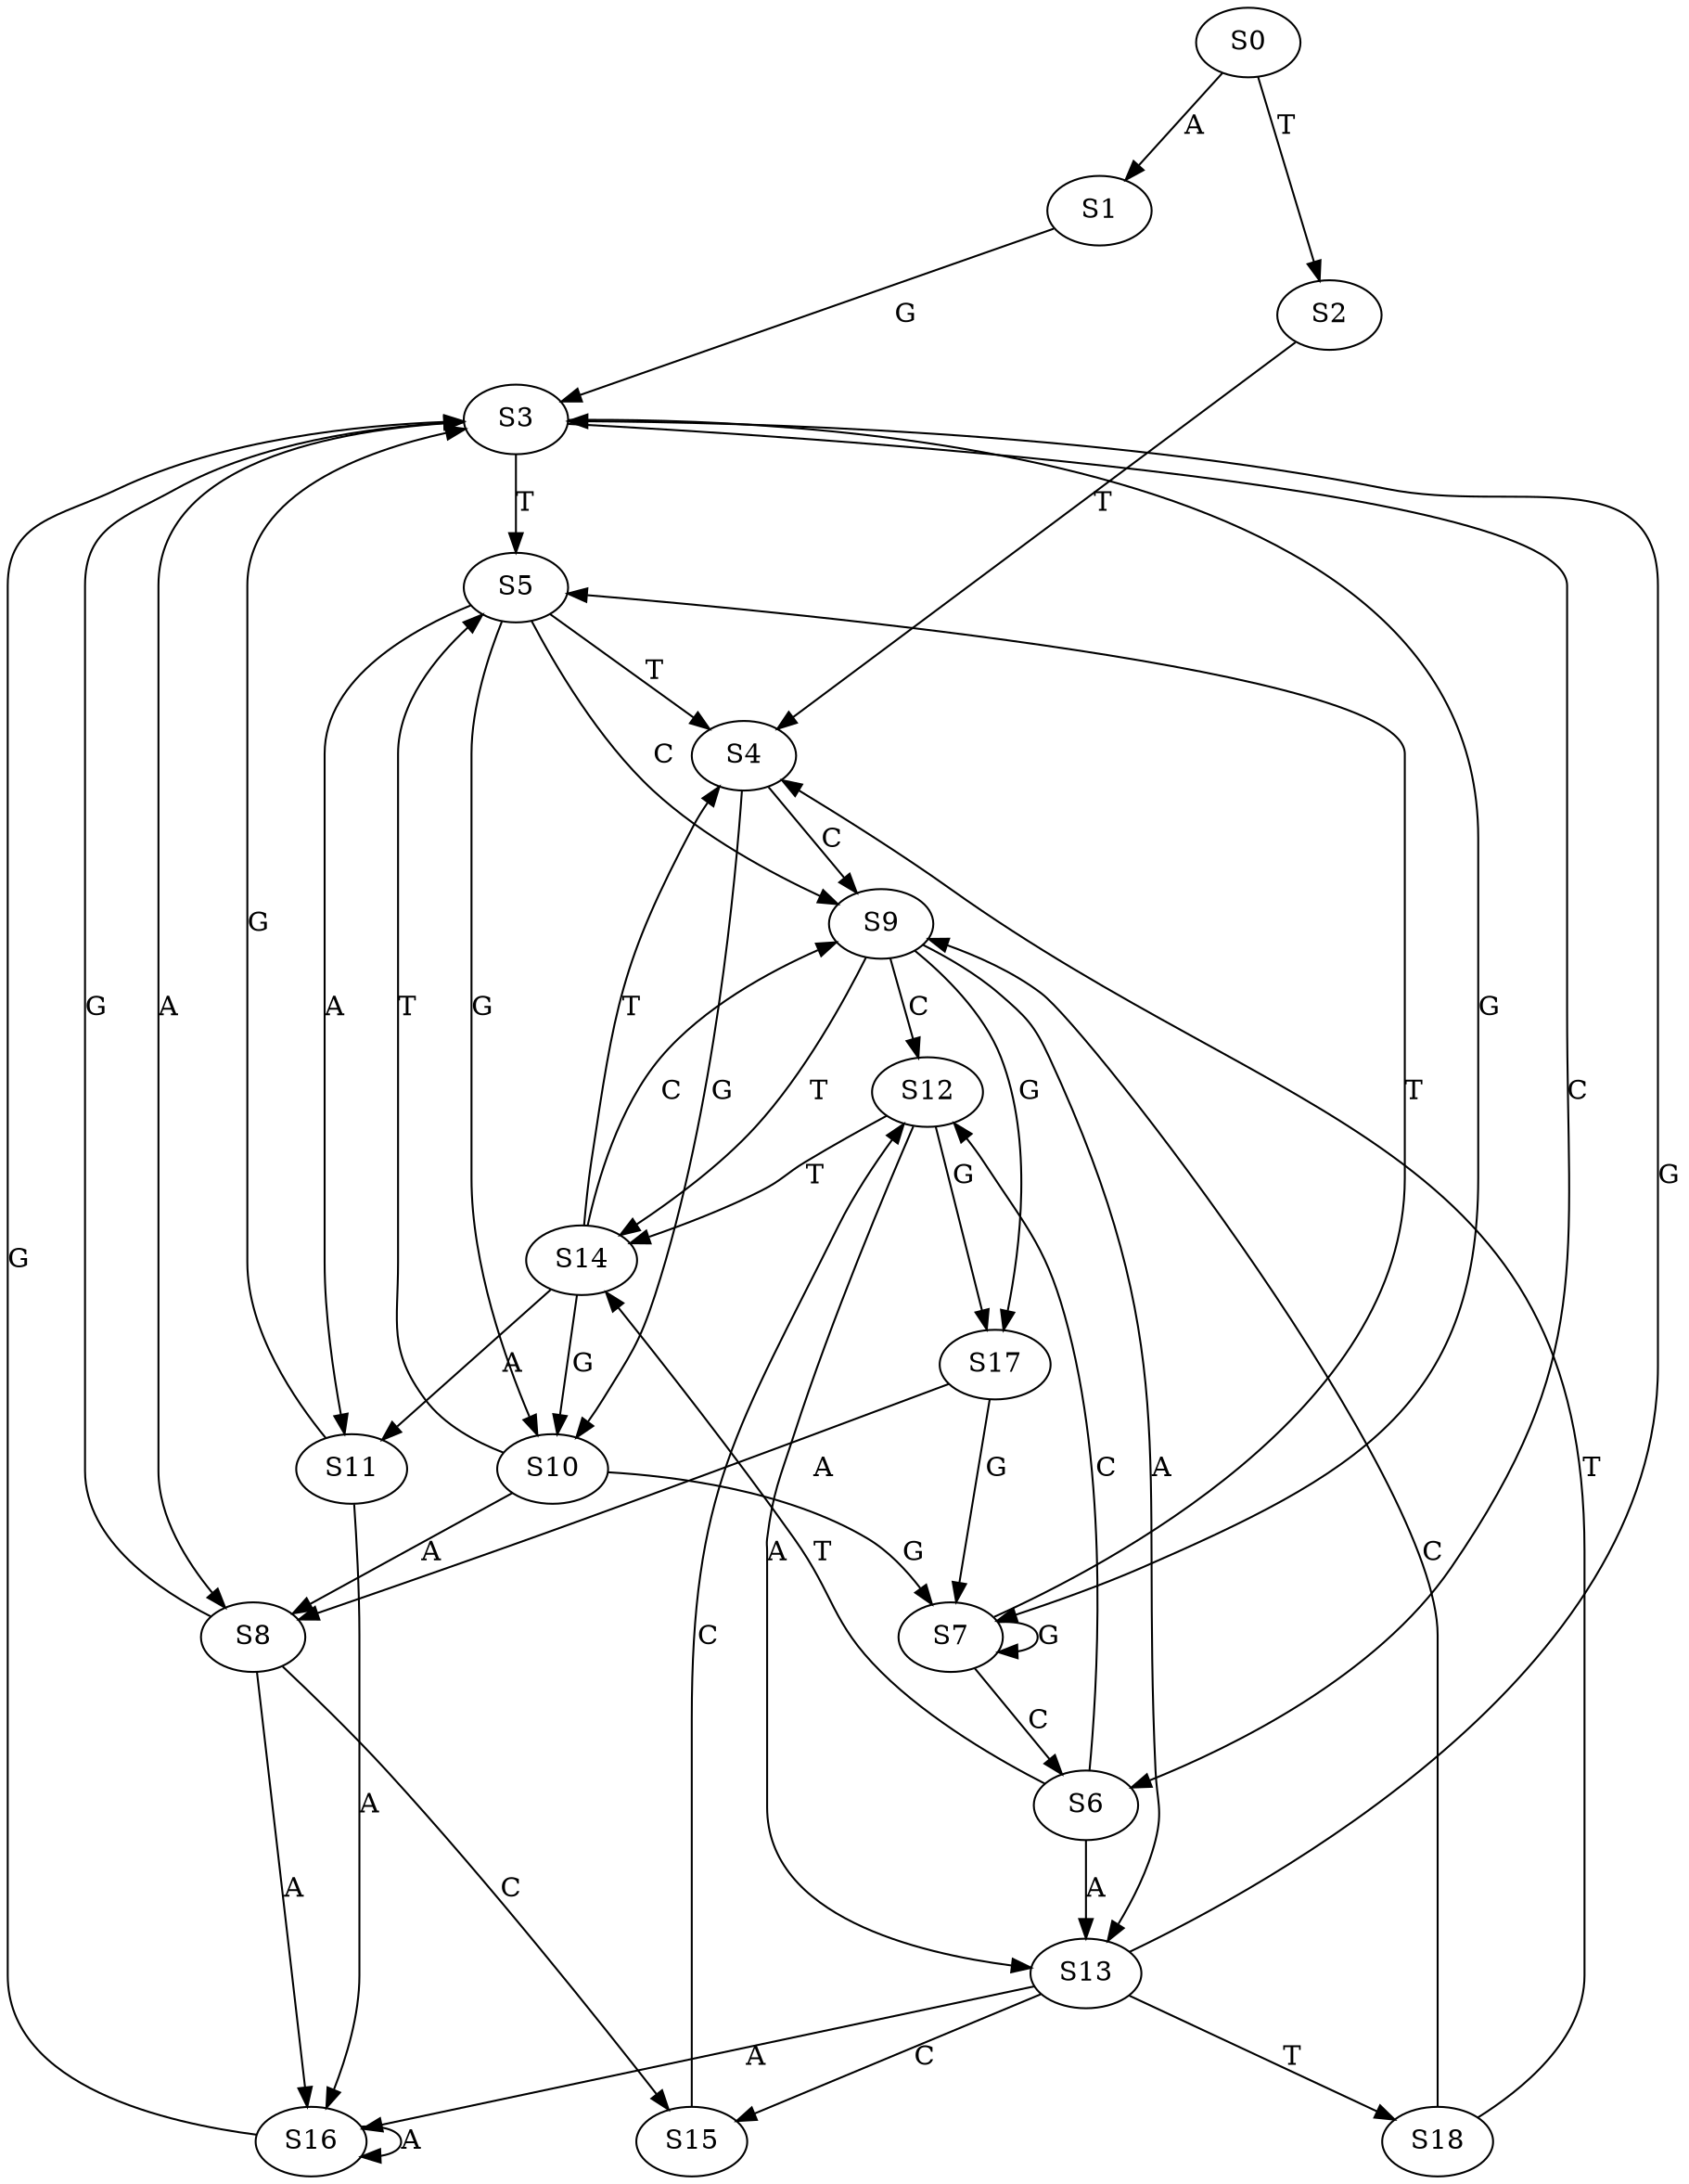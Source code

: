 strict digraph  {
	S0 -> S1 [ label = A ];
	S0 -> S2 [ label = T ];
	S1 -> S3 [ label = G ];
	S2 -> S4 [ label = T ];
	S3 -> S5 [ label = T ];
	S3 -> S6 [ label = C ];
	S3 -> S7 [ label = G ];
	S3 -> S8 [ label = A ];
	S4 -> S9 [ label = C ];
	S4 -> S10 [ label = G ];
	S5 -> S11 [ label = A ];
	S5 -> S9 [ label = C ];
	S5 -> S4 [ label = T ];
	S5 -> S10 [ label = G ];
	S6 -> S12 [ label = C ];
	S6 -> S13 [ label = A ];
	S6 -> S14 [ label = T ];
	S7 -> S5 [ label = T ];
	S7 -> S7 [ label = G ];
	S7 -> S6 [ label = C ];
	S8 -> S3 [ label = G ];
	S8 -> S15 [ label = C ];
	S8 -> S16 [ label = A ];
	S9 -> S13 [ label = A ];
	S9 -> S12 [ label = C ];
	S9 -> S14 [ label = T ];
	S9 -> S17 [ label = G ];
	S10 -> S7 [ label = G ];
	S10 -> S5 [ label = T ];
	S10 -> S8 [ label = A ];
	S11 -> S3 [ label = G ];
	S11 -> S16 [ label = A ];
	S12 -> S13 [ label = A ];
	S12 -> S14 [ label = T ];
	S12 -> S17 [ label = G ];
	S13 -> S16 [ label = A ];
	S13 -> S15 [ label = C ];
	S13 -> S18 [ label = T ];
	S13 -> S3 [ label = G ];
	S14 -> S10 [ label = G ];
	S14 -> S4 [ label = T ];
	S14 -> S9 [ label = C ];
	S14 -> S11 [ label = A ];
	S15 -> S12 [ label = C ];
	S16 -> S3 [ label = G ];
	S16 -> S16 [ label = A ];
	S17 -> S8 [ label = A ];
	S17 -> S7 [ label = G ];
	S18 -> S4 [ label = T ];
	S18 -> S9 [ label = C ];
}
